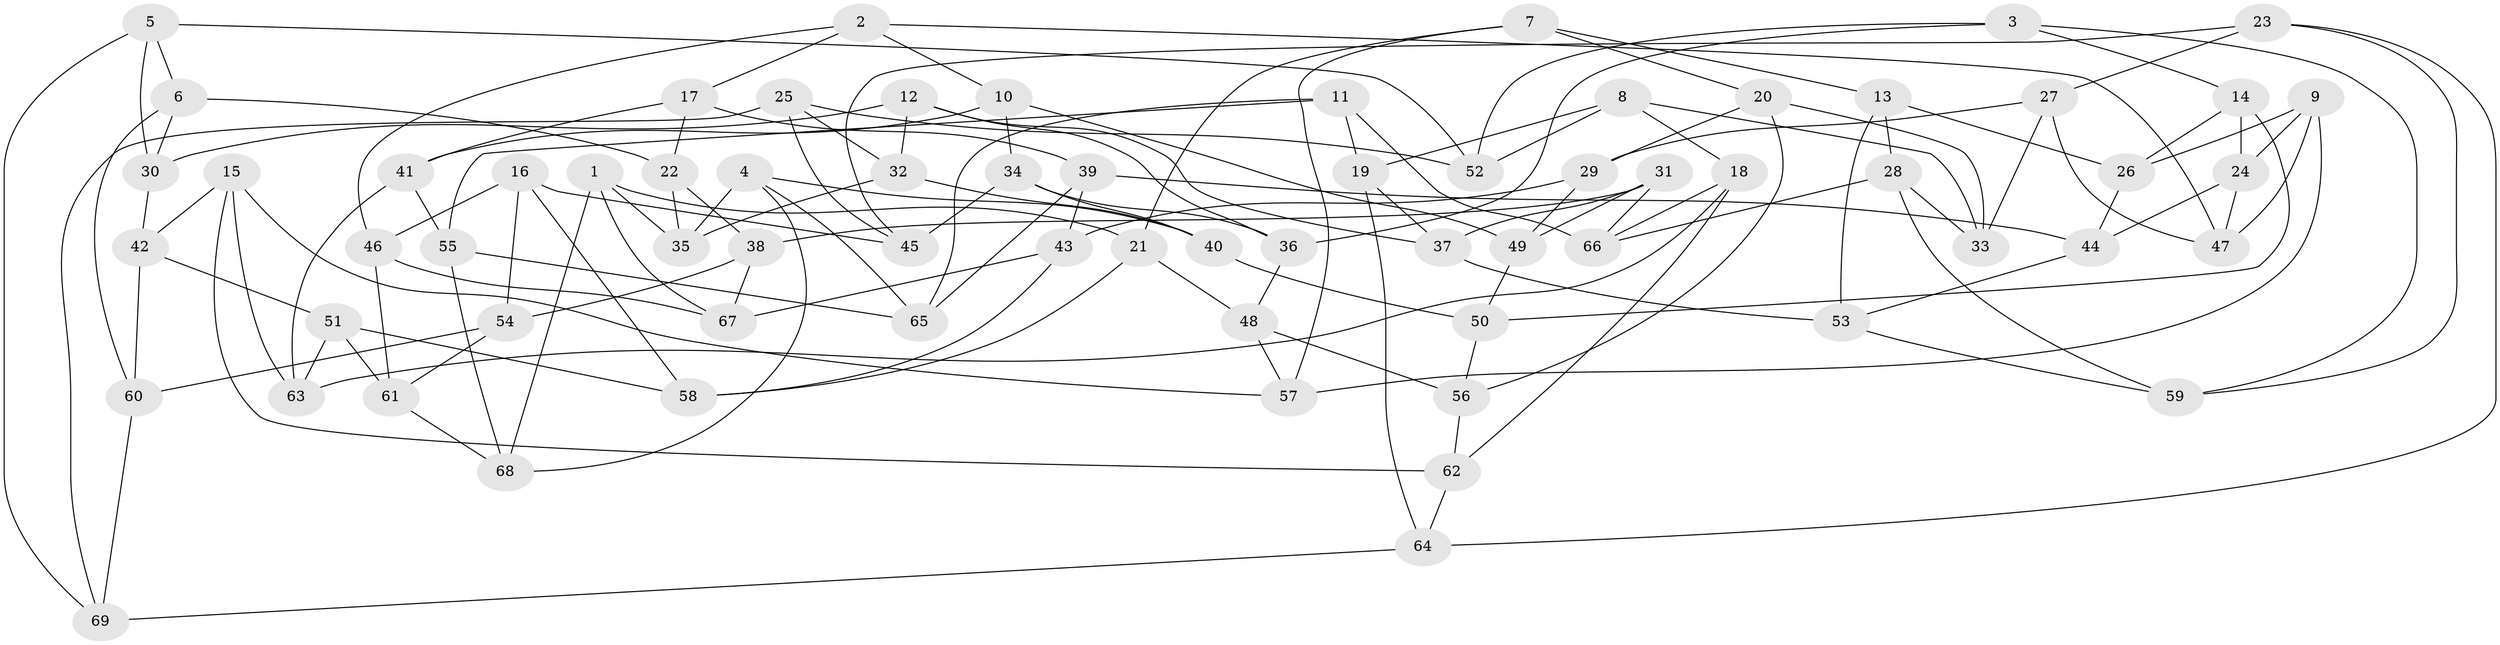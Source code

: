 // coarse degree distribution, {4: 0.4411764705882353, 12: 0.058823529411764705, 6: 0.14705882352941177, 3: 0.058823529411764705, 5: 0.14705882352941177, 9: 0.058823529411764705, 10: 0.029411764705882353, 8: 0.029411764705882353, 7: 0.029411764705882353}
// Generated by graph-tools (version 1.1) at 2025/20/03/04/25 18:20:48]
// undirected, 69 vertices, 138 edges
graph export_dot {
graph [start="1"]
  node [color=gray90,style=filled];
  1;
  2;
  3;
  4;
  5;
  6;
  7;
  8;
  9;
  10;
  11;
  12;
  13;
  14;
  15;
  16;
  17;
  18;
  19;
  20;
  21;
  22;
  23;
  24;
  25;
  26;
  27;
  28;
  29;
  30;
  31;
  32;
  33;
  34;
  35;
  36;
  37;
  38;
  39;
  40;
  41;
  42;
  43;
  44;
  45;
  46;
  47;
  48;
  49;
  50;
  51;
  52;
  53;
  54;
  55;
  56;
  57;
  58;
  59;
  60;
  61;
  62;
  63;
  64;
  65;
  66;
  67;
  68;
  69;
  1 -- 35;
  1 -- 68;
  1 -- 21;
  1 -- 67;
  2 -- 10;
  2 -- 47;
  2 -- 46;
  2 -- 17;
  3 -- 59;
  3 -- 36;
  3 -- 14;
  3 -- 52;
  4 -- 68;
  4 -- 40;
  4 -- 65;
  4 -- 35;
  5 -- 52;
  5 -- 69;
  5 -- 6;
  5 -- 30;
  6 -- 30;
  6 -- 60;
  6 -- 22;
  7 -- 13;
  7 -- 21;
  7 -- 20;
  7 -- 57;
  8 -- 52;
  8 -- 18;
  8 -- 33;
  8 -- 19;
  9 -- 47;
  9 -- 57;
  9 -- 26;
  9 -- 24;
  10 -- 49;
  10 -- 41;
  10 -- 34;
  11 -- 65;
  11 -- 55;
  11 -- 19;
  11 -- 66;
  12 -- 30;
  12 -- 36;
  12 -- 32;
  12 -- 37;
  13 -- 26;
  13 -- 53;
  13 -- 28;
  14 -- 24;
  14 -- 26;
  14 -- 50;
  15 -- 63;
  15 -- 57;
  15 -- 42;
  15 -- 62;
  16 -- 45;
  16 -- 54;
  16 -- 58;
  16 -- 46;
  17 -- 39;
  17 -- 22;
  17 -- 41;
  18 -- 66;
  18 -- 62;
  18 -- 63;
  19 -- 37;
  19 -- 64;
  20 -- 56;
  20 -- 29;
  20 -- 33;
  21 -- 48;
  21 -- 58;
  22 -- 35;
  22 -- 38;
  23 -- 27;
  23 -- 59;
  23 -- 64;
  23 -- 45;
  24 -- 47;
  24 -- 44;
  25 -- 52;
  25 -- 45;
  25 -- 69;
  25 -- 32;
  26 -- 44;
  27 -- 29;
  27 -- 47;
  27 -- 33;
  28 -- 66;
  28 -- 59;
  28 -- 33;
  29 -- 43;
  29 -- 49;
  30 -- 42;
  31 -- 66;
  31 -- 49;
  31 -- 37;
  31 -- 38;
  32 -- 40;
  32 -- 35;
  34 -- 36;
  34 -- 45;
  34 -- 40;
  36 -- 48;
  37 -- 53;
  38 -- 67;
  38 -- 54;
  39 -- 43;
  39 -- 65;
  39 -- 44;
  40 -- 50;
  41 -- 55;
  41 -- 63;
  42 -- 60;
  42 -- 51;
  43 -- 67;
  43 -- 58;
  44 -- 53;
  46 -- 61;
  46 -- 67;
  48 -- 57;
  48 -- 56;
  49 -- 50;
  50 -- 56;
  51 -- 61;
  51 -- 58;
  51 -- 63;
  53 -- 59;
  54 -- 61;
  54 -- 60;
  55 -- 68;
  55 -- 65;
  56 -- 62;
  60 -- 69;
  61 -- 68;
  62 -- 64;
  64 -- 69;
}
